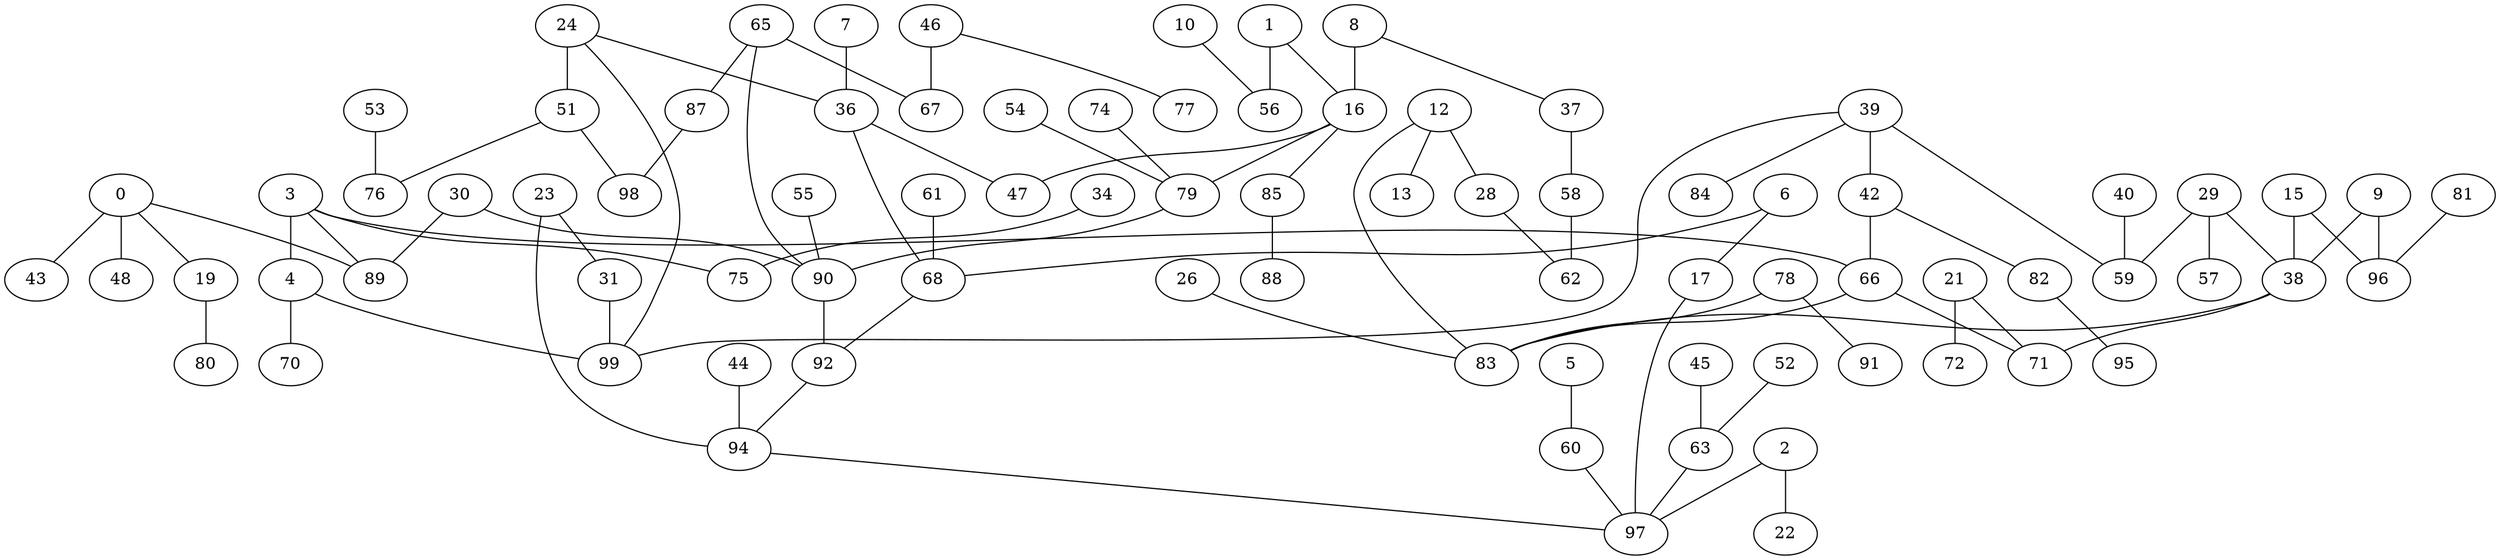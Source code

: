 strict graph {
0;
1;
2;
3;
4;
5;
6;
7;
8;
9;
10;
12;
13;
15;
16;
17;
19;
21;
22;
23;
24;
26;
28;
29;
30;
31;
34;
36;
37;
38;
39;
40;
42;
43;
44;
45;
46;
47;
48;
51;
52;
53;
54;
55;
56;
57;
58;
59;
60;
61;
62;
63;
65;
66;
67;
68;
70;
71;
72;
74;
75;
76;
77;
78;
79;
80;
81;
82;
83;
84;
85;
87;
88;
89;
90;
91;
92;
94;
95;
96;
97;
98;
99;
0 -- 19 [weight=3];
0 -- 43 [weight=5];
0 -- 48 [weight=5];
0 -- 89 [weight=5];
1 -- 16 [weight=6];
1 -- 56 [weight=8];
2 -- 22 [weight=5];
2 -- 97 [weight=9];
3 -- 4 [weight=9];
3 -- 66 [weight=6];
3 -- 75 [weight=1];
3 -- 89 [weight=7];
4 -- 70 [weight=10];
4 -- 99 [weight=7];
5 -- 60 [weight=10];
6 -- 17 [weight=9];
6 -- 68 [weight=2];
7 -- 36 [weight=6];
8 -- 16 [weight=9];
8 -- 37 [weight=8];
9 -- 38 [weight=4];
9 -- 96 [weight=2];
10 -- 56 [weight=1];
12 -- 13 [weight=5];
12 -- 28 [weight=5];
12 -- 83 [weight=3];
15 -- 38 [weight=2];
15 -- 96 [weight=7];
16 -- 47 [weight=9];
16 -- 79 [weight=5];
16 -- 85 [weight=1];
17 -- 97 [weight=7];
19 -- 80 [weight=5];
21 -- 71 [weight=5];
21 -- 72 [weight=5];
23 -- 31 [weight=4];
23 -- 94 [weight=6];
24 -- 36 [weight=3];
24 -- 51 [weight=9];
24 -- 99 [weight=2];
26 -- 83 [weight=10];
28 -- 62 [weight=7];
29 -- 38 [weight=6];
29 -- 57 [weight=5];
29 -- 59 [weight=1];
30 -- 89 [weight=3];
30 -- 90 [weight=3];
31 -- 99 [weight=10];
34 -- 75 [weight=6];
36 -- 47 [weight=7];
36 -- 68 [weight=1];
37 -- 58 [weight=9];
38 -- 71 [weight=10];
38 -- 83 [weight=6];
39 -- 42 [weight=10];
39 -- 59 [weight=5];
39 -- 84 [weight=2];
39 -- 99 [weight=6];
40 -- 59 [weight=7];
42 -- 66 [weight=9];
42 -- 82 [weight=9];
44 -- 94 [weight=10];
45 -- 63 [weight=2];
46 -- 67 [weight=9];
46 -- 77 [weight=8];
51 -- 76 [weight=2];
51 -- 98 [weight=7];
52 -- 63 [weight=6];
53 -- 76 [weight=5];
54 -- 79 [weight=8];
55 -- 90 [weight=4];
58 -- 62 [weight=9];
60 -- 97 [weight=9];
61 -- 68 [weight=3];
63 -- 97 [weight=8];
65 -- 67 [weight=9];
65 -- 87 [weight=2];
65 -- 90 [weight=5];
66 -- 71 [weight=9];
66 -- 83 [weight=7];
68 -- 92 [weight=1];
74 -- 79 [weight=3];
78 -- 83 [weight=6];
78 -- 91 [weight=5];
79 -- 90 [weight=1];
81 -- 96 [weight=5];
82 -- 95 [weight=2];
85 -- 88 [weight=8];
87 -- 98 [weight=2];
90 -- 92 [weight=8];
92 -- 94 [weight=8];
94 -- 97 [weight=4];
}
